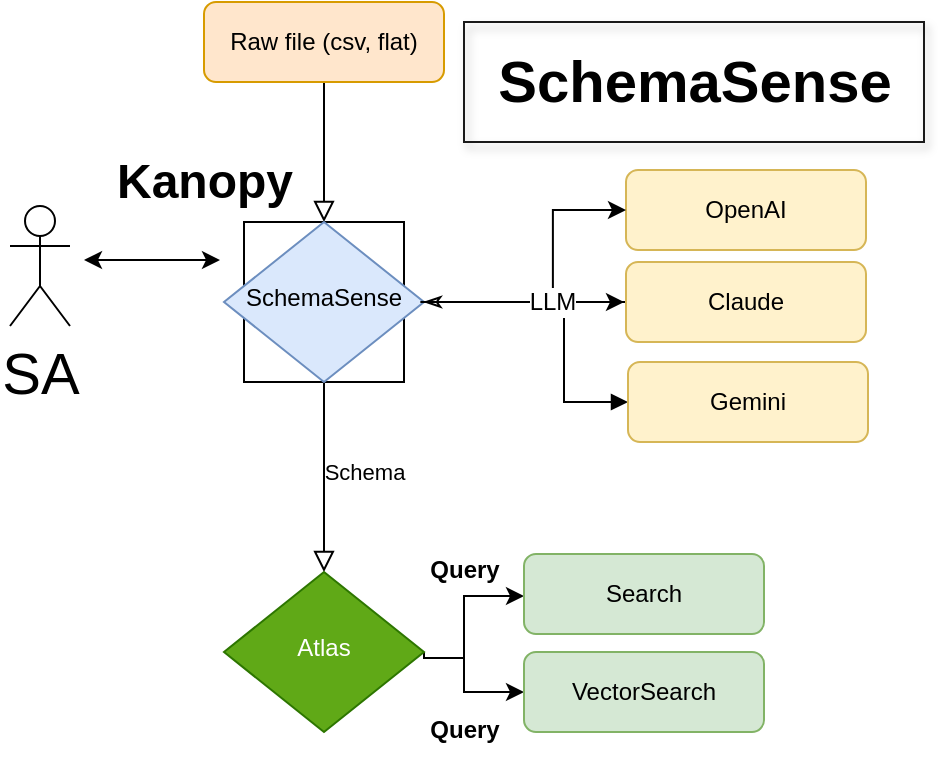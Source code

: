 <mxfile version="17.1.2" type="github">
  <diagram id="C5RBs43oDa-KdzZeNtuy" name="Page-1">
    <mxGraphModel dx="652" dy="549" grid="1" gridSize="10" guides="1" tooltips="1" connect="1" arrows="1" fold="1" page="1" pageScale="1" pageWidth="827" pageHeight="1169" math="0" shadow="0">
      <root>
        <mxCell id="WIyWlLk6GJQsqaUBKTNV-0" />
        <mxCell id="WIyWlLk6GJQsqaUBKTNV-1" parent="WIyWlLk6GJQsqaUBKTNV-0" />
        <mxCell id="yP_wTFienZzigo8ZD11Q-12" value="" style="whiteSpace=wrap;html=1;aspect=fixed;fontSize=29;" parent="WIyWlLk6GJQsqaUBKTNV-1" vertex="1">
          <mxGeometry x="180" y="190" width="80" height="80" as="geometry" />
        </mxCell>
        <mxCell id="WIyWlLk6GJQsqaUBKTNV-2" value="" style="rounded=0;html=1;jettySize=auto;orthogonalLoop=1;fontSize=11;endArrow=block;endFill=0;endSize=8;strokeWidth=1;shadow=0;labelBackgroundColor=none;edgeStyle=orthogonalEdgeStyle;" parent="WIyWlLk6GJQsqaUBKTNV-1" source="WIyWlLk6GJQsqaUBKTNV-3" target="WIyWlLk6GJQsqaUBKTNV-6" edge="1">
          <mxGeometry relative="1" as="geometry">
            <Array as="points">
              <mxPoint x="220" y="140" />
              <mxPoint x="220" y="140" />
            </Array>
          </mxGeometry>
        </mxCell>
        <mxCell id="WIyWlLk6GJQsqaUBKTNV-3" value="Raw file (csv, flat)" style="rounded=1;whiteSpace=wrap;html=1;fontSize=12;glass=0;strokeWidth=1;shadow=0;fillColor=#ffe6cc;strokeColor=#d79b00;" parent="WIyWlLk6GJQsqaUBKTNV-1" vertex="1">
          <mxGeometry x="160" y="80" width="120" height="40" as="geometry" />
        </mxCell>
        <mxCell id="WIyWlLk6GJQsqaUBKTNV-4" value="Schema" style="rounded=0;html=1;jettySize=auto;orthogonalLoop=1;fontSize=11;endArrow=block;endFill=0;endSize=8;strokeWidth=1;shadow=0;labelBackgroundColor=none;edgeStyle=orthogonalEdgeStyle;" parent="WIyWlLk6GJQsqaUBKTNV-1" source="WIyWlLk6GJQsqaUBKTNV-6" target="WIyWlLk6GJQsqaUBKTNV-10" edge="1">
          <mxGeometry x="-0.093" y="20" relative="1" as="geometry">
            <mxPoint y="2" as="offset" />
            <Array as="points">
              <mxPoint x="220" y="320" />
              <mxPoint x="220" y="320" />
            </Array>
          </mxGeometry>
        </mxCell>
        <mxCell id="f37Q-BBssw8EZ5fxQEzy-28" value="" style="edgeStyle=orthogonalEdgeStyle;rounded=0;orthogonalLoop=1;jettySize=auto;html=1;fontSize=12;endArrow=block;endFill=1;" edge="1" parent="WIyWlLk6GJQsqaUBKTNV-1" source="WIyWlLk6GJQsqaUBKTNV-6" target="f37Q-BBssw8EZ5fxQEzy-12">
          <mxGeometry relative="1" as="geometry">
            <Array as="points">
              <mxPoint x="340" y="230" />
              <mxPoint x="340" y="280" />
            </Array>
          </mxGeometry>
        </mxCell>
        <mxCell id="WIyWlLk6GJQsqaUBKTNV-6" value="SchemaSense" style="rhombus;whiteSpace=wrap;html=1;shadow=0;fontFamily=Helvetica;fontSize=12;align=center;strokeWidth=1;spacing=6;spacingTop=-4;fillColor=#dae8fc;strokeColor=#6c8ebf;" parent="WIyWlLk6GJQsqaUBKTNV-1" vertex="1">
          <mxGeometry x="170" y="190" width="100" height="80" as="geometry" />
        </mxCell>
        <mxCell id="WIyWlLk6GJQsqaUBKTNV-7" value="OpenAI" style="rounded=1;whiteSpace=wrap;html=1;fontSize=12;glass=0;strokeWidth=1;shadow=0;fillColor=#fff2cc;strokeColor=#d6b656;" parent="WIyWlLk6GJQsqaUBKTNV-1" vertex="1">
          <mxGeometry x="371" y="164" width="120" height="40" as="geometry" />
        </mxCell>
        <mxCell id="f37Q-BBssw8EZ5fxQEzy-6" style="edgeStyle=orthogonalEdgeStyle;rounded=0;orthogonalLoop=1;jettySize=auto;html=1;entryX=0;entryY=0.5;entryDx=0;entryDy=0;fontSize=29;exitX=1;exitY=0.5;exitDx=0;exitDy=0;" edge="1" parent="WIyWlLk6GJQsqaUBKTNV-1">
          <mxGeometry relative="1" as="geometry">
            <mxPoint x="280" y="408" as="sourcePoint" />
            <mxPoint x="320" y="377" as="targetPoint" />
            <Array as="points">
              <mxPoint x="290" y="408" />
              <mxPoint x="290" y="377" />
            </Array>
          </mxGeometry>
        </mxCell>
        <mxCell id="f37Q-BBssw8EZ5fxQEzy-9" style="edgeStyle=orthogonalEdgeStyle;rounded=0;orthogonalLoop=1;jettySize=auto;html=1;exitX=1;exitY=0.5;exitDx=0;exitDy=0;entryX=0;entryY=0.5;entryDx=0;entryDy=0;fontSize=29;" edge="1" parent="WIyWlLk6GJQsqaUBKTNV-1" source="WIyWlLk6GJQsqaUBKTNV-10" target="yP_wTFienZzigo8ZD11Q-4">
          <mxGeometry relative="1" as="geometry">
            <mxPoint x="280" y="408" as="sourcePoint" />
            <Array as="points">
              <mxPoint x="270" y="408" />
              <mxPoint x="290" y="408" />
              <mxPoint x="290" y="425" />
            </Array>
          </mxGeometry>
        </mxCell>
        <mxCell id="WIyWlLk6GJQsqaUBKTNV-10" value="Atlas" style="rhombus;whiteSpace=wrap;html=1;shadow=0;fontFamily=Helvetica;fontSize=12;align=center;strokeWidth=1;spacing=6;spacingTop=-4;fillColor=#60a917;fontColor=#ffffff;strokeColor=#2D7600;" parent="WIyWlLk6GJQsqaUBKTNV-1" vertex="1">
          <mxGeometry x="170" y="365" width="100" height="80" as="geometry" />
        </mxCell>
        <mxCell id="WIyWlLk6GJQsqaUBKTNV-12" value="Search" style="rounded=1;whiteSpace=wrap;html=1;fontSize=12;glass=0;strokeWidth=1;shadow=0;fillColor=#d5e8d4;strokeColor=#82b366;" parent="WIyWlLk6GJQsqaUBKTNV-1" vertex="1">
          <mxGeometry x="320" y="356" width="120" height="40" as="geometry" />
        </mxCell>
        <mxCell id="f37Q-BBssw8EZ5fxQEzy-29" value="" style="edgeStyle=orthogonalEdgeStyle;rounded=0;orthogonalLoop=1;jettySize=auto;html=1;fontSize=12;endArrow=classicThin;endFill=0;" edge="1" parent="WIyWlLk6GJQsqaUBKTNV-1" source="yP_wTFienZzigo8ZD11Q-2" target="WIyWlLk6GJQsqaUBKTNV-6">
          <mxGeometry relative="1" as="geometry" />
        </mxCell>
        <mxCell id="yP_wTFienZzigo8ZD11Q-2" value="Claude" style="rounded=1;whiteSpace=wrap;html=1;fontSize=12;glass=0;strokeWidth=1;shadow=0;fillColor=#fff2cc;strokeColor=#d6b656;" parent="WIyWlLk6GJQsqaUBKTNV-1" vertex="1">
          <mxGeometry x="371" y="210" width="120" height="40" as="geometry" />
        </mxCell>
        <mxCell id="yP_wTFienZzigo8ZD11Q-4" value="VectorSearch" style="rounded=1;whiteSpace=wrap;html=1;fontSize=12;glass=0;strokeWidth=1;shadow=0;fillColor=#d5e8d4;strokeColor=#82b366;" parent="WIyWlLk6GJQsqaUBKTNV-1" vertex="1">
          <mxGeometry x="320" y="405" width="120" height="40" as="geometry" />
        </mxCell>
        <mxCell id="yP_wTFienZzigo8ZD11Q-6" value="&lt;font style=&quot;font-size: 29px&quot;&gt;SchemaSense&lt;/font&gt;" style="text;strokeColor=#1A1A1A;fillColor=none;html=1;fontSize=24;fontStyle=1;verticalAlign=middle;align=center;shadow=1;" parent="WIyWlLk6GJQsqaUBKTNV-1" vertex="1">
          <mxGeometry x="290" y="90" width="230" height="60" as="geometry" />
        </mxCell>
        <mxCell id="yP_wTFienZzigo8ZD11Q-7" value="SA" style="shape=umlActor;verticalLabelPosition=bottom;verticalAlign=top;html=1;outlineConnect=0;fontSize=29;" parent="WIyWlLk6GJQsqaUBKTNV-1" vertex="1">
          <mxGeometry x="63" y="182" width="30" height="60" as="geometry" />
        </mxCell>
        <mxCell id="yP_wTFienZzigo8ZD11Q-11" value="" style="endArrow=classic;startArrow=classic;html=1;rounded=0;fontSize=29;" parent="WIyWlLk6GJQsqaUBKTNV-1" edge="1">
          <mxGeometry width="50" height="50" relative="1" as="geometry">
            <mxPoint x="100" y="209" as="sourcePoint" />
            <mxPoint x="168" y="209" as="targetPoint" />
            <Array as="points">
              <mxPoint x="138" y="209" />
            </Array>
          </mxGeometry>
        </mxCell>
        <mxCell id="yP_wTFienZzigo8ZD11Q-13" value="Kanopy" style="text;strokeColor=none;fillColor=none;html=1;fontSize=24;fontStyle=1;verticalAlign=middle;align=center;" parent="WIyWlLk6GJQsqaUBKTNV-1" vertex="1">
          <mxGeometry x="110" y="150" width="100" height="40" as="geometry" />
        </mxCell>
        <mxCell id="f37Q-BBssw8EZ5fxQEzy-10" value="&lt;span style=&quot;font-size: 12px&quot;&gt;Query&lt;/span&gt;" style="text;strokeColor=none;fillColor=none;html=1;fontSize=24;fontStyle=1;verticalAlign=middle;align=center;shadow=1;" vertex="1" parent="WIyWlLk6GJQsqaUBKTNV-1">
          <mxGeometry x="240" y="340" width="100" height="40" as="geometry" />
        </mxCell>
        <mxCell id="f37Q-BBssw8EZ5fxQEzy-12" value="Gemini" style="rounded=1;whiteSpace=wrap;html=1;fontSize=12;glass=0;strokeWidth=1;shadow=0;fillColor=#fff2cc;strokeColor=#d6b656;" vertex="1" parent="WIyWlLk6GJQsqaUBKTNV-1">
          <mxGeometry x="372" y="260" width="120" height="40" as="geometry" />
        </mxCell>
        <mxCell id="f37Q-BBssw8EZ5fxQEzy-23" value="" style="group" vertex="1" connectable="0" parent="WIyWlLk6GJQsqaUBKTNV-1">
          <mxGeometry x="290" y="200" width="80" height="80" as="geometry" />
        </mxCell>
        <mxCell id="f37Q-BBssw8EZ5fxQEzy-21" value="" style="group" vertex="1" connectable="0" parent="f37Q-BBssw8EZ5fxQEzy-23">
          <mxGeometry width="80" height="30" as="geometry" />
        </mxCell>
        <mxCell id="f37Q-BBssw8EZ5fxQEzy-19" value="" style="edgeStyle=elbowEdgeStyle;elbow=horizontal;endArrow=classic;html=1;rounded=0;fontSize=12;entryX=0;entryY=0.5;entryDx=0;entryDy=0;" edge="1" parent="f37Q-BBssw8EZ5fxQEzy-21" target="WIyWlLk6GJQsqaUBKTNV-7">
          <mxGeometry width="50" height="50" relative="1" as="geometry">
            <mxPoint x="-21.818" y="30.0" as="sourcePoint" />
            <mxPoint x="80" y="-60.0" as="targetPoint" />
            <Array as="points">
              <mxPoint x="44.444" y="10" />
            </Array>
          </mxGeometry>
        </mxCell>
        <mxCell id="f37Q-BBssw8EZ5fxQEzy-20" value="" style="endArrow=classic;html=1;rounded=0;fontSize=12;" edge="1" parent="f37Q-BBssw8EZ5fxQEzy-21">
          <mxGeometry width="50" height="50" relative="1" as="geometry">
            <mxPoint y="30.0" as="sourcePoint" />
            <mxPoint x="80" y="30.0" as="targetPoint" />
            <Array as="points">
              <mxPoint x="26.667" y="30.0" />
              <mxPoint x="53.333" y="30.0" />
            </Array>
          </mxGeometry>
        </mxCell>
        <mxCell id="f37Q-BBssw8EZ5fxQEzy-27" value="LLM" style="edgeLabel;html=1;align=center;verticalAlign=middle;resizable=0;points=[];fontSize=12;" vertex="1" connectable="0" parent="f37Q-BBssw8EZ5fxQEzy-20">
          <mxGeometry x="-0.64" y="2" relative="1" as="geometry">
            <mxPoint x="29" y="2" as="offset" />
          </mxGeometry>
        </mxCell>
        <mxCell id="f37Q-BBssw8EZ5fxQEzy-31" value="&lt;font style=&quot;font-size: 12px&quot;&gt;Query&lt;/font&gt;" style="text;strokeColor=none;fillColor=none;html=1;fontSize=24;fontStyle=1;verticalAlign=middle;align=center;shadow=1;" vertex="1" parent="WIyWlLk6GJQsqaUBKTNV-1">
          <mxGeometry x="240" y="420" width="100" height="40" as="geometry" />
        </mxCell>
      </root>
    </mxGraphModel>
  </diagram>
</mxfile>
